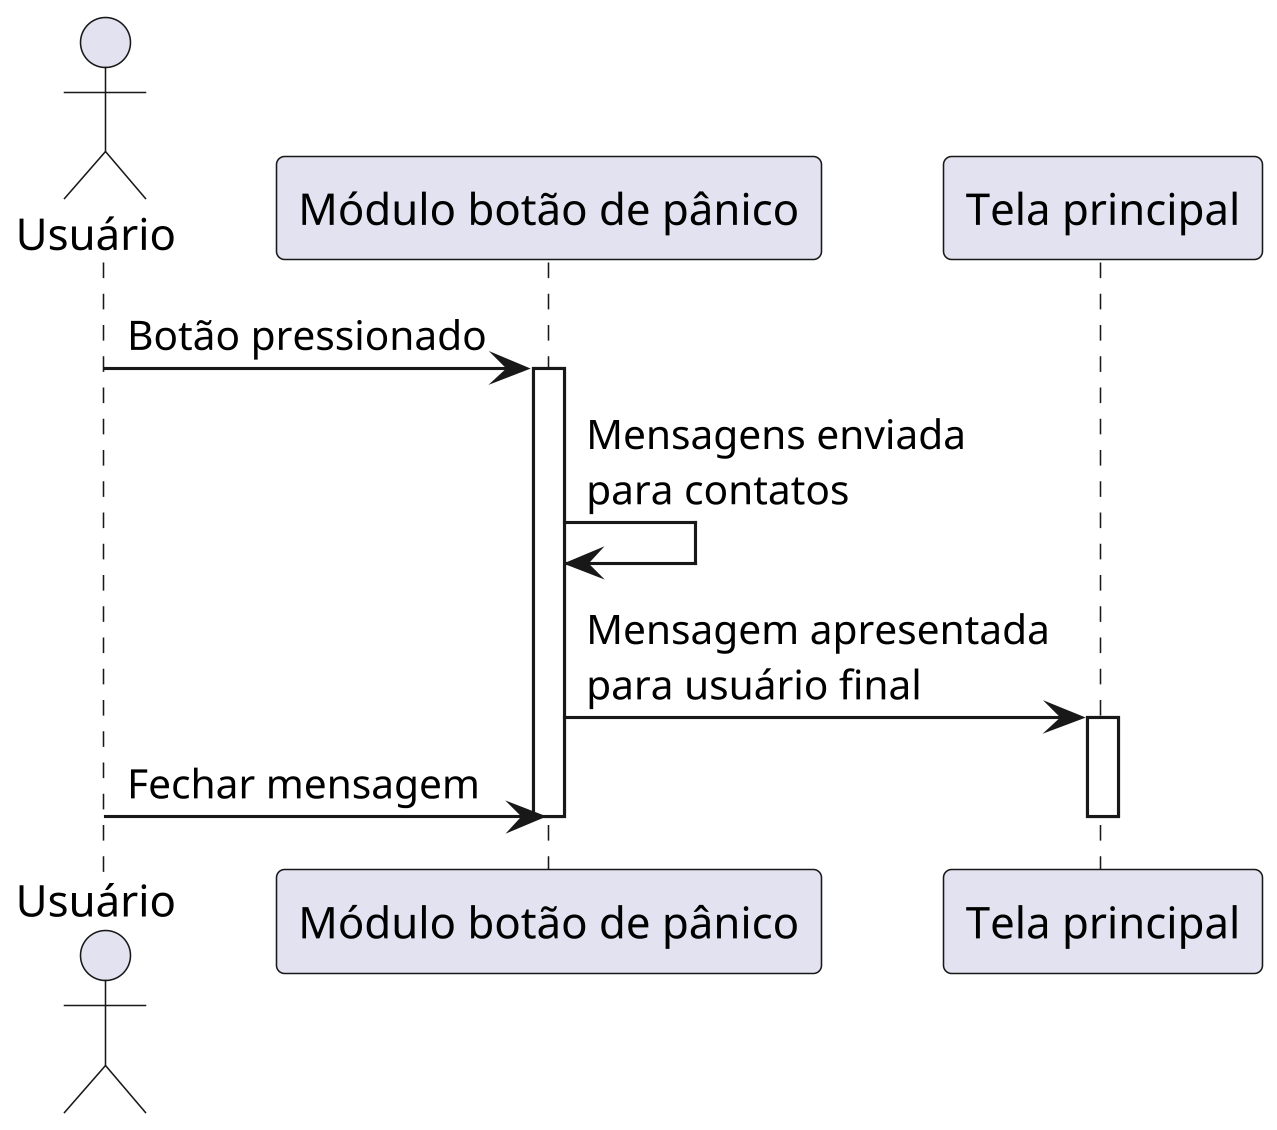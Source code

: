 @startuml
skinparam dpi 300
skinparam shadowing false

actor Usuário
participant "Módulo botão de pânico"
participant "Tela principal"

Usuário -> "Módulo botão de pânico" : Botão pressionado 
activate "Módulo botão de pânico"
"Módulo botão de pânico" -> "Módulo botão de pânico" : Mensagens enviada\npara contatos 

"Módulo botão de pânico" -> "Tela principal" : Mensagem apresentada\npara usuário final 
activate "Tela principal"

Usuário -> "Módulo botão de pânico" : Fechar mensagem
deactivate "Módulo botão de pânico"
deactivate "Tela principal"

@enduml
